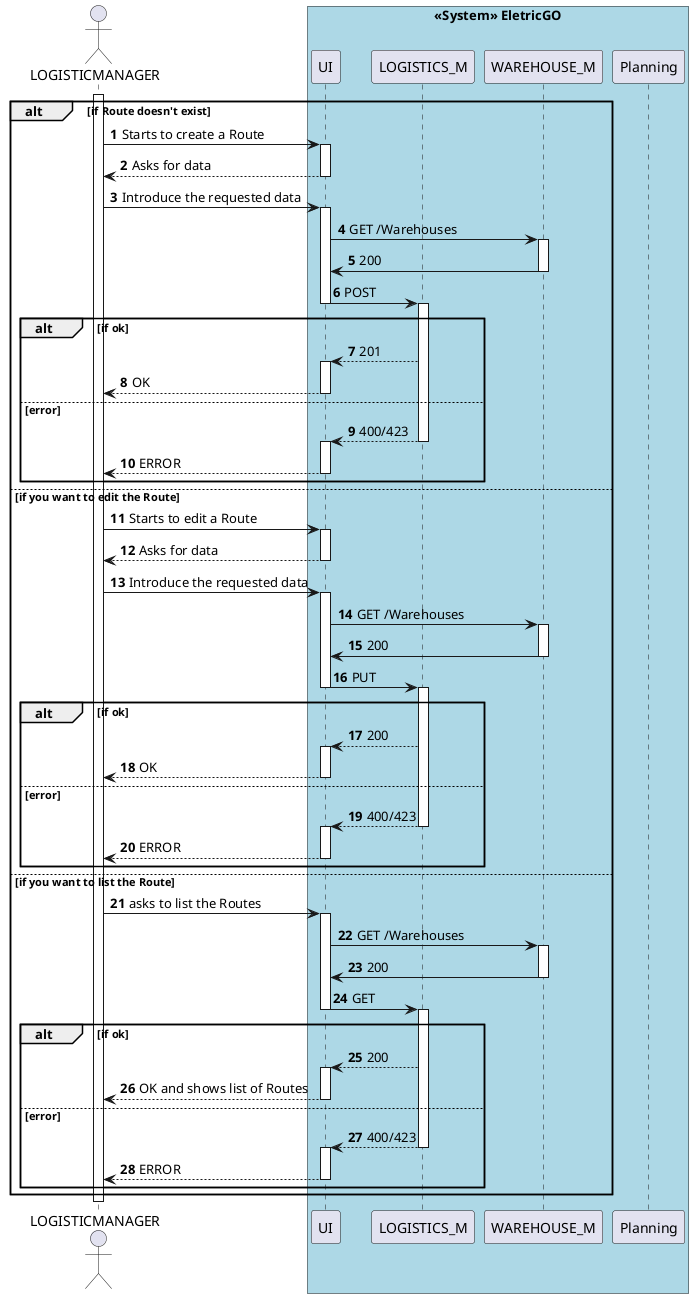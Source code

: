 @startuml Sequence Diagram
autonumber

actor LOGISTICMANAGER as LOGM

activate LOGM
box "<<System>> EletricGO" #LightBlue
'participant "<<System>> EletricGO" as E
participant "UI" as UI
participant "LOGISTICS_M" as LM
participant "WAREHOUSE_M" as WM
participant "Planning" as PLAN
end box

alt if Route doesn't exist
LOGM -> UI: Starts to create a Route
activate UI
UI --> LOGM: Asks for data
deactivate UI
LOGM-> UI: Introduce the requested data
activate UI
UI -> WM: GET /Warehouses
activate WM
WM -> UI: 200
deactivate WM
UI -> LM: POST
deactivate UI
activate LM
alt if ok 

LM --> UI: 201 
activate UI
LOGM <-- UI: OK
deactivate UI
else error 
UI <-- LM: 400/423
deactivate LM
activate UI

LOGM <-- UI: ERROR
deactivate UI


end alt
else if you want to edit the Route

LOGM -> UI: Starts to edit a Route
activate UI
UI --> LOGM: Asks for data
deactivate UI

LOGM-> UI: Introduce the requested data

activate UI
UI -> WM: GET /Warehouses
activate WM
WM -> UI: 200
deactivate WM
UI -> LM: PUT
deactivate UI
activate LM
alt if ok 

LM --> UI: 200
activate UI
LOGM <-- UI: OK
deactivate UI
else error 
UI <-- LM: 400/423
deactivate LM
activate UI

LOGM <-- UI: ERROR
deactivate UI
end alt

else if you want to list the Route
LOGM -> UI: asks to list the Routes
activate UI
UI -> WM: GET /Warehouses
activate WM
WM -> UI: 200
deactivate WM
UI -> LM: GET
deactivate UI
activate LM
alt if ok 

LM --> UI: 200
activate UI
LOGM <-- UI: OK and shows list of Routes
deactivate UI
else error 
UI <-- LM: 400/423
deactivate LM
activate UI

LOGM <-- UI: ERROR
deactivate UI

end alt
end alt


deactivate LOGM

@enduml